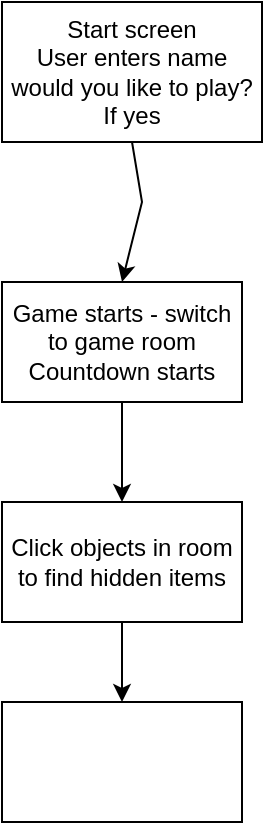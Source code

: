 <mxfile version="24.6.4" type="google">
  <diagram name="Page-1" id="42HeRTajs2h-MDuZdaqg">
    <mxGraphModel grid="1" page="1" gridSize="10" guides="1" tooltips="1" connect="1" arrows="1" fold="1" pageScale="1" pageWidth="827" pageHeight="1169" math="0" shadow="0">
      <root>
        <mxCell id="0" />
        <mxCell id="1" parent="0" />
        <mxCell id="sRkfl3_Sl9mSZS6yeD2P-1" value="Start screen&lt;div&gt;User enters name&lt;/div&gt;&lt;div&gt;would you like to play? If yes&lt;/div&gt;" style="rounded=0;whiteSpace=wrap;html=1;" vertex="1" parent="1">
          <mxGeometry x="90" y="30" width="130" height="70" as="geometry" />
        </mxCell>
        <mxCell id="sRkfl3_Sl9mSZS6yeD2P-2" value="Game starts - switch to game room&lt;div&gt;Countdown starts&lt;/div&gt;" style="rounded=0;whiteSpace=wrap;html=1;" vertex="1" parent="1">
          <mxGeometry x="90" y="170" width="120" height="60" as="geometry" />
        </mxCell>
        <mxCell id="sRkfl3_Sl9mSZS6yeD2P-7" style="edgeStyle=orthogonalEdgeStyle;rounded=0;orthogonalLoop=1;jettySize=auto;html=1;exitX=0.5;exitY=1;exitDx=0;exitDy=0;" edge="1" parent="1" source="sRkfl3_Sl9mSZS6yeD2P-3" target="sRkfl3_Sl9mSZS6yeD2P-8">
          <mxGeometry relative="1" as="geometry">
            <mxPoint x="150" y="380" as="targetPoint" />
          </mxGeometry>
        </mxCell>
        <mxCell id="sRkfl3_Sl9mSZS6yeD2P-3" value="Click objects in room to find hidden items" style="rounded=0;whiteSpace=wrap;html=1;" vertex="1" parent="1">
          <mxGeometry x="90" y="280" width="120" height="60" as="geometry" />
        </mxCell>
        <mxCell id="sRkfl3_Sl9mSZS6yeD2P-4" value="" style="endArrow=classic;html=1;rounded=0;exitX=0.5;exitY=1;exitDx=0;exitDy=0;entryX=0.5;entryY=0;entryDx=0;entryDy=0;" edge="1" parent="1" source="sRkfl3_Sl9mSZS6yeD2P-1" target="sRkfl3_Sl9mSZS6yeD2P-2">
          <mxGeometry width="50" height="50" relative="1" as="geometry">
            <mxPoint x="390" y="260" as="sourcePoint" />
            <mxPoint x="440" y="210" as="targetPoint" />
            <Array as="points">
              <mxPoint x="160" y="130" />
            </Array>
          </mxGeometry>
        </mxCell>
        <mxCell id="sRkfl3_Sl9mSZS6yeD2P-5" value="" style="endArrow=classic;html=1;rounded=0;exitX=0.5;exitY=1;exitDx=0;exitDy=0;entryX=0.5;entryY=0;entryDx=0;entryDy=0;" edge="1" parent="1" source="sRkfl3_Sl9mSZS6yeD2P-2" target="sRkfl3_Sl9mSZS6yeD2P-3">
          <mxGeometry width="50" height="50" relative="1" as="geometry">
            <mxPoint x="390" y="260" as="sourcePoint" />
            <mxPoint x="440" y="210" as="targetPoint" />
            <Array as="points">
              <mxPoint x="150" y="240" />
            </Array>
          </mxGeometry>
        </mxCell>
        <mxCell id="sRkfl3_Sl9mSZS6yeD2P-8" value="" style="rounded=0;whiteSpace=wrap;html=1;" vertex="1" parent="1">
          <mxGeometry x="90" y="380" width="120" height="60" as="geometry" />
        </mxCell>
      </root>
    </mxGraphModel>
  </diagram>
</mxfile>
